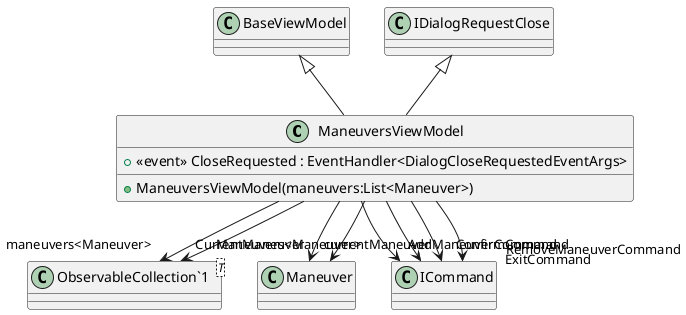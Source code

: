 @startuml
class ManeuversViewModel {
    +  <<event>> CloseRequested : EventHandler<DialogCloseRequestedEventArgs> 
    + ManeuversViewModel(maneuvers:List<Maneuver>)
}
class "ObservableCollection`1"<T> {
}
BaseViewModel <|-- ManeuversViewModel
IDialogRequestClose <|-- ManeuversViewModel
ManeuversViewModel --> "maneuvers<Maneuver>" "ObservableCollection`1"
ManeuversViewModel --> "currentManeuver" Maneuver
ManeuversViewModel --> "Maneuvers<Maneuver>" "ObservableCollection`1"
ManeuversViewModel --> "CurrentManeuver" Maneuver
ManeuversViewModel --> "AddManeuverCommand" ICommand
ManeuversViewModel --> "RemoveManeuverCommand" ICommand
ManeuversViewModel --> "ConfirmCommand" ICommand
ManeuversViewModel --> "ExitCommand" ICommand
@enduml
